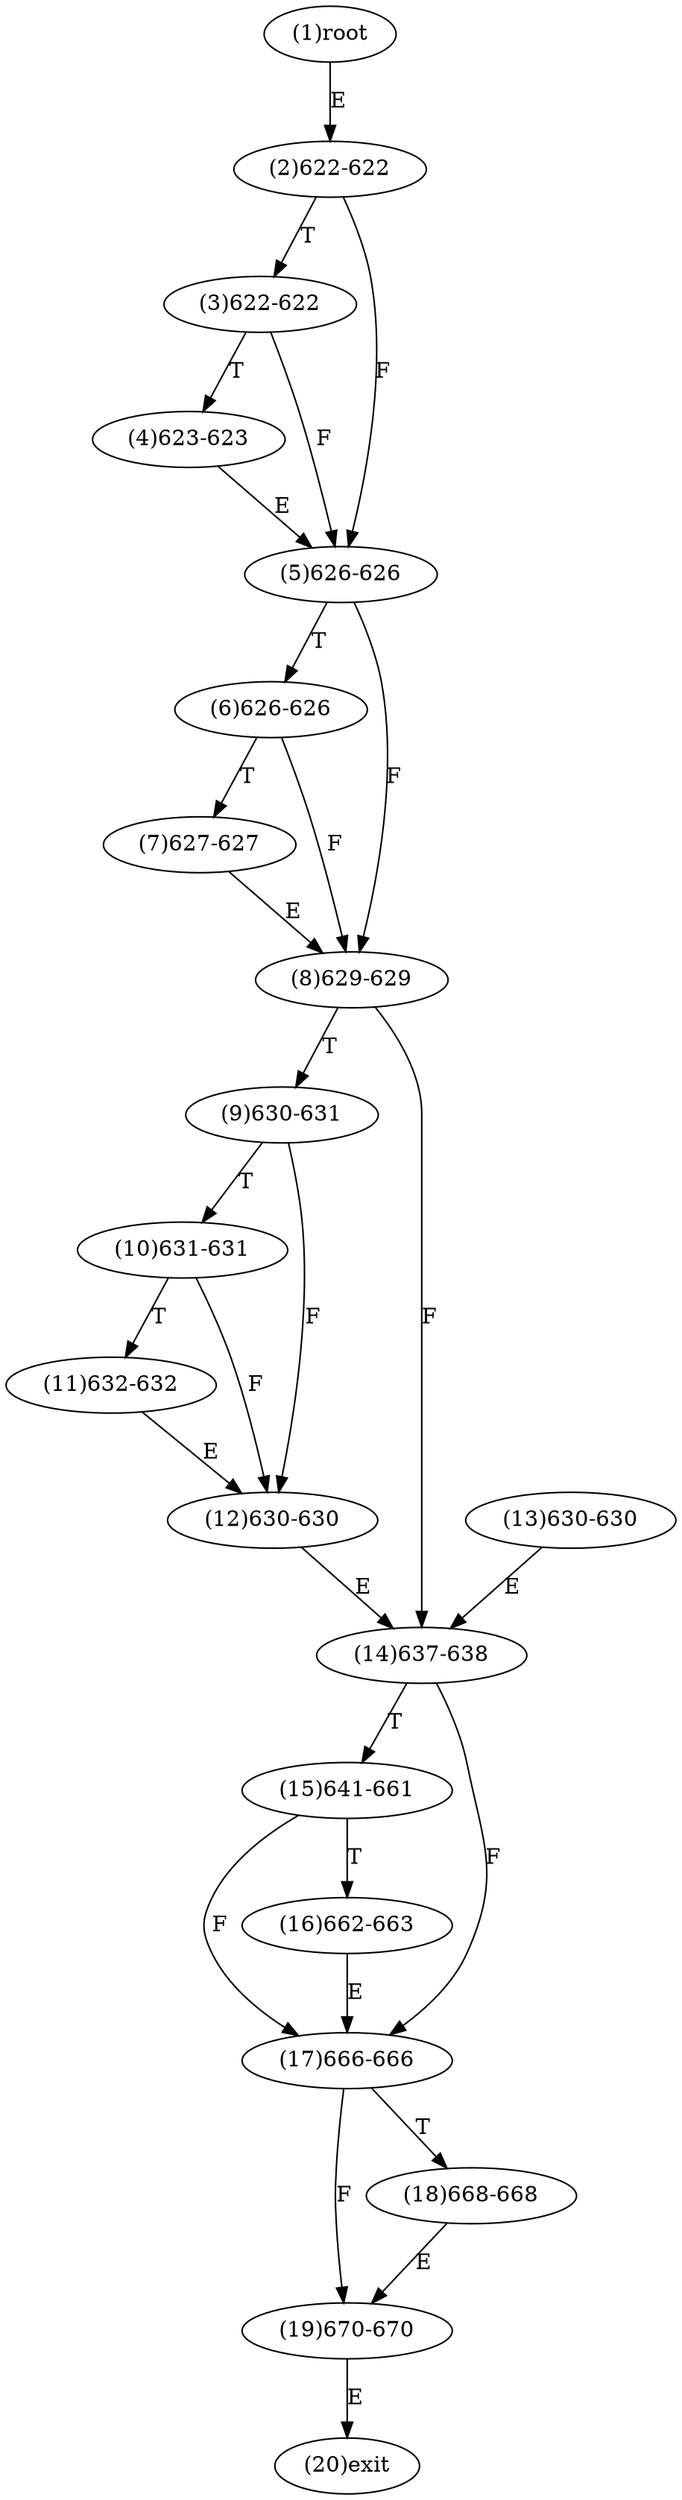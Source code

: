 digraph "" { 
1[ label="(1)root"];
2[ label="(2)622-622"];
3[ label="(3)622-622"];
4[ label="(4)623-623"];
5[ label="(5)626-626"];
6[ label="(6)626-626"];
7[ label="(7)627-627"];
8[ label="(8)629-629"];
9[ label="(9)630-631"];
10[ label="(10)631-631"];
11[ label="(11)632-632"];
12[ label="(12)630-630"];
13[ label="(13)630-630"];
14[ label="(14)637-638"];
15[ label="(15)641-661"];
17[ label="(17)666-666"];
16[ label="(16)662-663"];
19[ label="(19)670-670"];
18[ label="(18)668-668"];
20[ label="(20)exit"];
1->2[ label="E"];
2->5[ label="F"];
2->3[ label="T"];
3->5[ label="F"];
3->4[ label="T"];
4->5[ label="E"];
5->8[ label="F"];
5->6[ label="T"];
6->8[ label="F"];
6->7[ label="T"];
7->8[ label="E"];
8->14[ label="F"];
8->9[ label="T"];
9->12[ label="F"];
9->10[ label="T"];
10->12[ label="F"];
10->11[ label="T"];
11->12[ label="E"];
12->14[ label="E"];
13->14[ label="E"];
14->17[ label="F"];
14->15[ label="T"];
15->17[ label="F"];
15->16[ label="T"];
16->17[ label="E"];
17->19[ label="F"];
17->18[ label="T"];
18->19[ label="E"];
19->20[ label="E"];
}